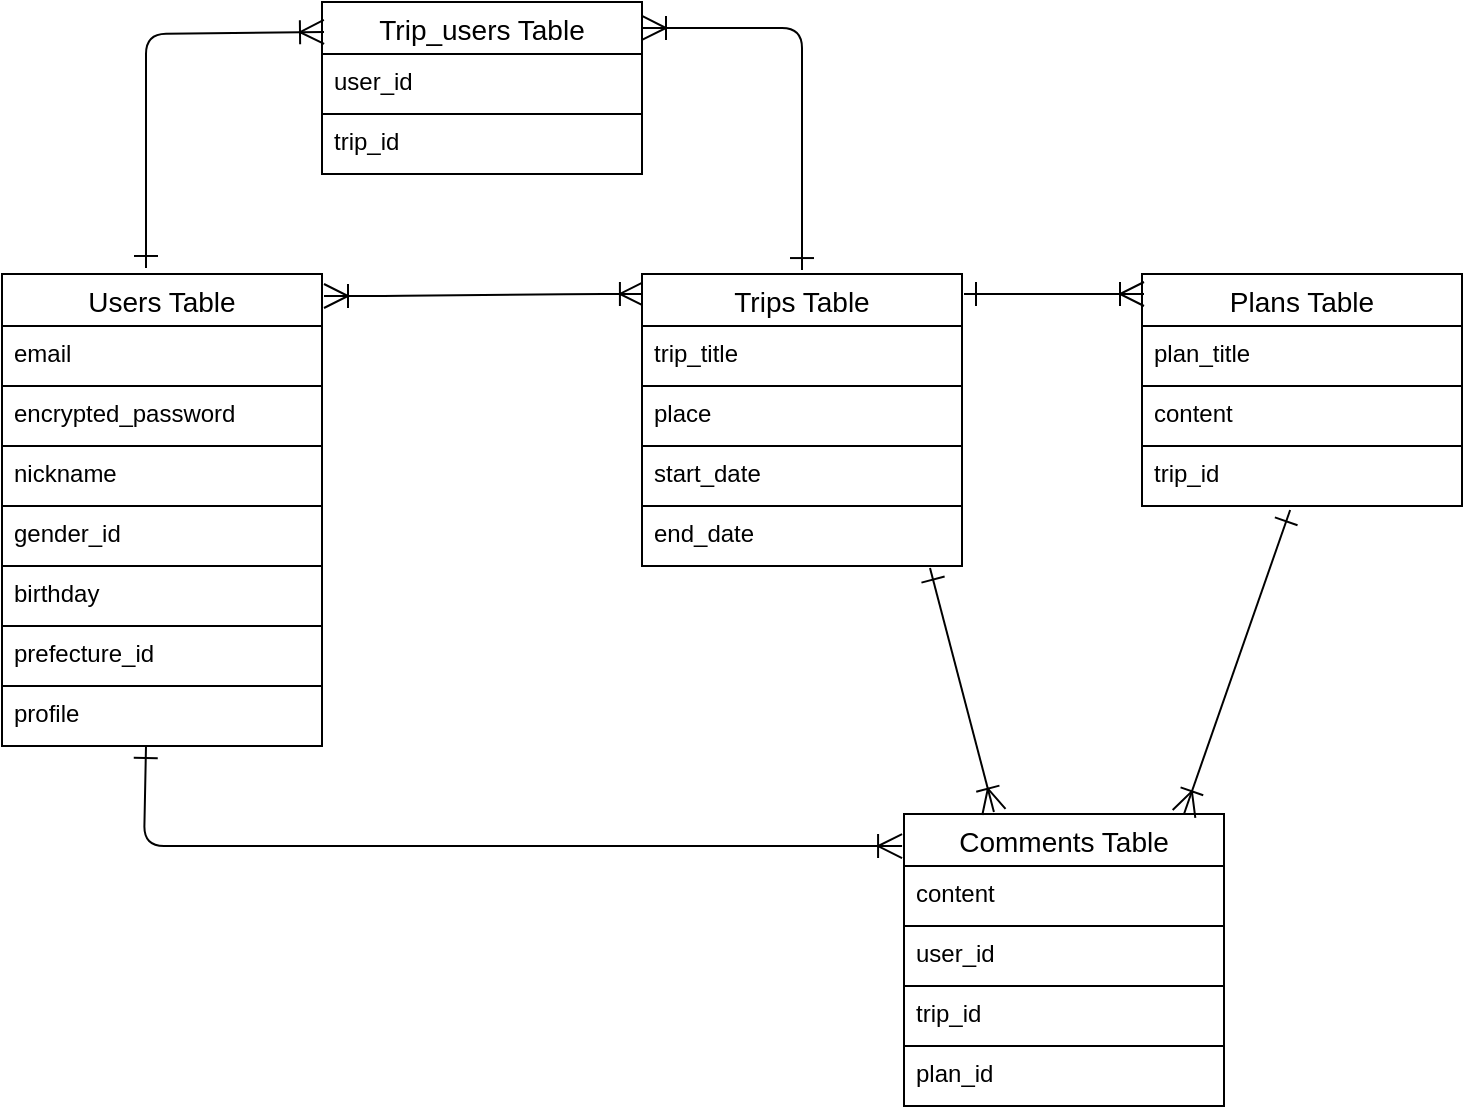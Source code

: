 <mxfile>
    <diagram id="7RnYONDl4q7A44Vel-nI" name="ページ1">
        <mxGraphModel dx="1274" dy="1606" grid="1" gridSize="10" guides="1" tooltips="1" connect="0" arrows="1" fold="1" page="1" pageScale="1" pageWidth="827" pageHeight="1169" math="0" shadow="0">
            <root>
                <mxCell id="0"/>
                <mxCell id="1" parent="0"/>
                <object label="" id="70">
                    <mxCell style="fontSize=12;html=1;endArrow=ERoneToMany;entryX=-0.006;entryY=0.138;entryDx=0;entryDy=0;entryPerimeter=0;exitX=0.45;exitY=1;exitDx=0;exitDy=0;exitPerimeter=0;startArrow=ERone;startFill=0;endSize=10;startSize=10;" parent="1" source="35" target="119" edge="1">
                        <mxGeometry width="100" height="100" relative="1" as="geometry">
                            <mxPoint x="200" y="-934" as="sourcePoint"/>
                            <mxPoint x="335.96" y="-772.99" as="targetPoint"/>
                            <Array as="points">
                                <mxPoint x="120" y="-658"/>
                            </Array>
                        </mxGeometry>
                    </mxCell>
                </object>
                <mxCell id="92" value="" style="edgeStyle=entityRelationEdgeStyle;fontSize=12;html=1;endArrow=ERoneToMany;startArrow=ERoneToMany;startFill=0;endFill=0;entryX=0.006;entryY=0.086;entryDx=0;entryDy=0;entryPerimeter=0;endSize=10;startSize=10;" parent="1" edge="1" target="101">
                    <mxGeometry width="100" height="100" relative="1" as="geometry">
                        <mxPoint x="210" y="-933" as="sourcePoint"/>
                        <mxPoint x="320" y="-934" as="targetPoint"/>
                    </mxGeometry>
                </mxCell>
                <mxCell id="110" value="" style="group" vertex="1" connectable="0" parent="1">
                    <mxGeometry x="209" y="-1080" width="160" height="86" as="geometry"/>
                </mxCell>
                <mxCell id="57" value="Trip_users Table" style="swimlane;fontStyle=0;childLayout=stackLayout;horizontal=1;startSize=26;horizontalStack=0;resizeParent=1;resizeParentMax=0;resizeLast=0;collapsible=1;marginBottom=0;align=center;fontSize=14;strokeColor=default;" parent="110" vertex="1">
                    <mxGeometry width="160" height="56" as="geometry">
                        <mxRectangle x="100" y="70" width="60" height="30" as="alternateBounds"/>
                    </mxGeometry>
                </mxCell>
                <mxCell id="138" value="" style="endArrow=ERoneToMany;html=1;entryX=1;entryY=0.232;entryDx=0;entryDy=0;entryPerimeter=0;exitX=0.45;exitY=-0.026;exitDx=0;exitDy=0;exitPerimeter=0;startArrow=ERone;startFill=0;endFill=0;endSize=10;startSize=10;" edge="1" parent="57" source="2">
                    <mxGeometry width="50" height="50" relative="1" as="geometry">
                        <mxPoint x="81" y="135.998" as="sourcePoint"/>
                        <mxPoint x="1" y="14.962" as="targetPoint"/>
                        <Array as="points">
                            <mxPoint x="-88" y="16"/>
                        </Array>
                    </mxGeometry>
                </mxCell>
                <mxCell id="58" value="user_id" style="text;strokeColor=default;fillColor=none;spacingLeft=4;spacingRight=4;overflow=hidden;rotatable=0;points=[[0,0.5],[1,0.5]];portConstraint=eastwest;fontSize=12;" parent="57" vertex="1">
                    <mxGeometry y="26" width="160" height="30" as="geometry"/>
                </mxCell>
                <mxCell id="98" value="trip_id" style="text;strokeColor=default;fillColor=none;spacingLeft=4;spacingRight=4;overflow=hidden;rotatable=0;points=[[0,0.5],[1,0.5]];portConstraint=eastwest;fontSize=12;" parent="110" vertex="1">
                    <mxGeometry y="56" width="160" height="30" as="geometry"/>
                </mxCell>
                <mxCell id="112" value="Plans Table" style="swimlane;fontStyle=0;childLayout=stackLayout;horizontal=1;startSize=26;horizontalStack=0;resizeParent=1;resizeParentMax=0;resizeLast=0;collapsible=1;marginBottom=0;align=center;fontSize=14;strokeColor=default;" vertex="1" parent="1">
                    <mxGeometry x="619" y="-944" width="160" height="116" as="geometry">
                        <mxRectangle x="100" y="70" width="60" height="30" as="alternateBounds"/>
                    </mxGeometry>
                </mxCell>
                <mxCell id="113" value="plan_title" style="text;strokeColor=default;fillColor=none;spacingLeft=4;spacingRight=4;overflow=hidden;rotatable=0;points=[[0,0.5],[1,0.5]];portConstraint=eastwest;fontSize=12;" vertex="1" parent="112">
                    <mxGeometry y="26" width="160" height="30" as="geometry"/>
                </mxCell>
                <mxCell id="114" value="content" style="text;strokeColor=none;fillColor=none;spacingLeft=4;spacingRight=4;overflow=hidden;rotatable=0;points=[[0,0.5],[1,0.5]];portConstraint=eastwest;fontSize=12;" vertex="1" parent="112">
                    <mxGeometry y="56" width="160" height="30" as="geometry"/>
                </mxCell>
                <mxCell id="115" value="trip_id" style="text;strokeColor=default;fillColor=none;spacingLeft=4;spacingRight=4;overflow=hidden;rotatable=0;points=[[0,0.5,0,0,0],[1,0.5,0,0,0]];portConstraint=eastwest;fontSize=12;" vertex="1" parent="112">
                    <mxGeometry y="86" width="160" height="30" as="geometry"/>
                </mxCell>
                <mxCell id="117" value="" style="group" vertex="1" connectable="0" parent="1">
                    <mxGeometry x="369" y="-944" width="160" height="146" as="geometry"/>
                </mxCell>
                <mxCell id="101" value="Trips Table" style="swimlane;fontStyle=0;childLayout=stackLayout;horizontal=1;startSize=26;horizontalStack=0;resizeParent=1;resizeParentMax=0;resizeLast=0;collapsible=1;marginBottom=0;align=center;fontSize=14;strokeColor=default;" vertex="1" parent="117">
                    <mxGeometry width="160" height="116" as="geometry">
                        <mxRectangle x="100" y="70" width="60" height="30" as="alternateBounds"/>
                    </mxGeometry>
                </mxCell>
                <mxCell id="102" value="trip_title" style="text;strokeColor=default;fillColor=none;spacingLeft=4;spacingRight=4;overflow=hidden;rotatable=0;points=[[0,0.5],[1,0.5]];portConstraint=eastwest;fontSize=12;" vertex="1" parent="101">
                    <mxGeometry y="26" width="160" height="30" as="geometry"/>
                </mxCell>
                <mxCell id="103" value="place" style="text;strokeColor=none;fillColor=none;spacingLeft=4;spacingRight=4;overflow=hidden;rotatable=0;points=[[0,0.5],[1,0.5]];portConstraint=eastwest;fontSize=12;" vertex="1" parent="101">
                    <mxGeometry y="56" width="160" height="30" as="geometry"/>
                </mxCell>
                <mxCell id="104" value="start_date" style="text;strokeColor=default;fillColor=none;spacingLeft=4;spacingRight=4;overflow=hidden;rotatable=0;points=[[0,0.5,0,0,0],[1,0.5,0,0,0]];portConstraint=eastwest;fontSize=12;" vertex="1" parent="101">
                    <mxGeometry y="86" width="160" height="30" as="geometry"/>
                </mxCell>
                <mxCell id="105" value="end_date" style="text;strokeColor=default;fillColor=none;spacingLeft=4;spacingRight=4;overflow=hidden;rotatable=0;points=[[0,0.5],[1,0.5]];portConstraint=eastwest;fontSize=12;" vertex="1" parent="117">
                    <mxGeometry y="116" width="160" height="30" as="geometry"/>
                </mxCell>
                <mxCell id="118" value="" style="group" vertex="1" connectable="0" parent="1">
                    <mxGeometry x="500" y="-674" width="160" height="146" as="geometry"/>
                </mxCell>
                <mxCell id="119" value="Comments Table" style="swimlane;fontStyle=0;childLayout=stackLayout;horizontal=1;startSize=26;horizontalStack=0;resizeParent=1;resizeParentMax=0;resizeLast=0;collapsible=1;marginBottom=0;align=center;fontSize=14;strokeColor=default;" vertex="1" parent="118">
                    <mxGeometry width="160" height="116" as="geometry">
                        <mxRectangle x="100" y="70" width="60" height="30" as="alternateBounds"/>
                    </mxGeometry>
                </mxCell>
                <mxCell id="120" value="content" style="text;strokeColor=default;fillColor=none;spacingLeft=4;spacingRight=4;overflow=hidden;rotatable=0;points=[[0,0.5],[1,0.5]];portConstraint=eastwest;fontSize=12;" vertex="1" parent="119">
                    <mxGeometry y="26" width="160" height="30" as="geometry"/>
                </mxCell>
                <mxCell id="121" value="user_id" style="text;strokeColor=none;fillColor=none;spacingLeft=4;spacingRight=4;overflow=hidden;rotatable=0;points=[[0,0.5],[1,0.5]];portConstraint=eastwest;fontSize=12;" vertex="1" parent="119">
                    <mxGeometry y="56" width="160" height="30" as="geometry"/>
                </mxCell>
                <mxCell id="122" value="trip_id" style="text;strokeColor=default;fillColor=none;spacingLeft=4;spacingRight=4;overflow=hidden;rotatable=0;points=[[0,0.5,0,0,0],[1,0.5,0,0,0]];portConstraint=eastwest;fontSize=12;" vertex="1" parent="119">
                    <mxGeometry y="86" width="160" height="30" as="geometry"/>
                </mxCell>
                <mxCell id="123" value="plan_id" style="text;strokeColor=default;fillColor=none;spacingLeft=4;spacingRight=4;overflow=hidden;rotatable=0;points=[[0,0.5],[1,0.5]];portConstraint=eastwest;fontSize=12;" vertex="1" parent="118">
                    <mxGeometry y="116" width="160" height="30" as="geometry"/>
                </mxCell>
                <mxCell id="131" value="" style="edgeStyle=none;orthogonalLoop=1;jettySize=auto;html=1;startArrow=ERone;startFill=0;endArrow=ERoneToMany;endFill=0;endSize=10;startSize=10;" edge="1" parent="1">
                    <mxGeometry width="100" relative="1" as="geometry">
                        <mxPoint x="530" y="-934" as="sourcePoint"/>
                        <mxPoint x="620" y="-934" as="targetPoint"/>
                        <Array as="points"/>
                    </mxGeometry>
                </mxCell>
                <mxCell id="137" value="" style="endArrow=ERoneToMany;html=1;entryX=1;entryY=0.232;entryDx=0;entryDy=0;entryPerimeter=0;exitX=0.5;exitY=-0.017;exitDx=0;exitDy=0;exitPerimeter=0;endFill=0;startArrow=ERone;startFill=0;endSize=10;startSize=10;" edge="1" parent="1" source="101" target="57">
                    <mxGeometry width="50" height="50" relative="1" as="geometry">
                        <mxPoint x="550" y="-814" as="sourcePoint"/>
                        <mxPoint x="600" y="-864" as="targetPoint"/>
                        <Array as="points">
                            <mxPoint x="449" y="-1067"/>
                        </Array>
                    </mxGeometry>
                </mxCell>
                <mxCell id="139" value="" style="endArrow=ERone;html=1;exitX=0.281;exitY=-0.009;exitDx=0;exitDy=0;exitPerimeter=0;entryX=0.9;entryY=1.033;entryDx=0;entryDy=0;entryPerimeter=0;startArrow=ERoneToMany;startFill=0;endFill=0;endSize=10;startSize=10;" edge="1" parent="1" source="119" target="105">
                    <mxGeometry width="50" height="50" relative="1" as="geometry">
                        <mxPoint x="570" y="-674.002" as="sourcePoint"/>
                        <mxPoint x="470" y="-794" as="targetPoint"/>
                    </mxGeometry>
                </mxCell>
                <mxCell id="140" value="" style="endArrow=ERone;html=1;entryX=0.463;entryY=1.067;entryDx=0;entryDy=0;entryPerimeter=0;startArrow=ERoneToMany;startFill=0;endFill=0;endSize=10;startSize=10;" edge="1" parent="1" target="115">
                    <mxGeometry width="50" height="50" relative="1" as="geometry">
                        <mxPoint x="640" y="-674" as="sourcePoint"/>
                        <mxPoint x="520" y="-795.038" as="targetPoint"/>
                    </mxGeometry>
                </mxCell>
                <mxCell id="142" value="" style="group" vertex="1" connectable="0" parent="1">
                    <mxGeometry x="49" y="-944" width="160" height="236" as="geometry"/>
                </mxCell>
                <mxCell id="99" value="" style="group;movable=0;resizable=0;rotatable=0;deletable=0;editable=0;connectable=0;" vertex="1" connectable="0" parent="142">
                    <mxGeometry width="160" height="206" as="geometry"/>
                </mxCell>
                <mxCell id="2" value="Users Table" style="swimlane;fontStyle=0;childLayout=stackLayout;horizontal=1;startSize=26;horizontalStack=0;resizeParent=1;resizeParentMax=0;resizeLast=0;collapsible=1;marginBottom=0;align=center;fontSize=14;strokeColor=default;" parent="99" vertex="1">
                    <mxGeometry width="160" height="116" as="geometry">
                        <mxRectangle x="100" y="70" width="60" height="30" as="alternateBounds"/>
                    </mxGeometry>
                </mxCell>
                <mxCell id="3" value="email " style="text;strokeColor=default;fillColor=none;spacingLeft=4;spacingRight=4;overflow=hidden;rotatable=0;points=[[0,0.5],[1,0.5]];portConstraint=eastwest;fontSize=12;" parent="2" vertex="1">
                    <mxGeometry y="26" width="160" height="30" as="geometry"/>
                </mxCell>
                <mxCell id="4" value="encrypted_password" style="text;strokeColor=none;fillColor=none;spacingLeft=4;spacingRight=4;overflow=hidden;rotatable=0;points=[[0,0.5],[1,0.5]];portConstraint=eastwest;fontSize=12;" parent="2" vertex="1">
                    <mxGeometry y="56" width="160" height="30" as="geometry"/>
                </mxCell>
                <mxCell id="5" value="nickname" style="text;strokeColor=default;fillColor=none;spacingLeft=4;spacingRight=4;overflow=hidden;rotatable=0;points=[[0,0.5,0,0,0],[1,0.5,0,0,0]];portConstraint=eastwest;fontSize=12;" parent="2" vertex="1">
                    <mxGeometry y="86" width="160" height="30" as="geometry"/>
                </mxCell>
                <mxCell id="32" value="gender_id" style="text;strokeColor=default;fillColor=none;spacingLeft=4;spacingRight=4;overflow=hidden;rotatable=0;points=[[0,0.5],[1,0.5]];portConstraint=eastwest;fontSize=12;" parent="99" vertex="1">
                    <mxGeometry y="116" width="160" height="30" as="geometry"/>
                </mxCell>
                <mxCell id="33" value="birthday" style="text;strokeColor=default;fillColor=none;spacingLeft=4;spacingRight=4;overflow=hidden;rotatable=0;points=[[0,0.5],[1,0.5]];portConstraint=eastwest;fontSize=12;" parent="99" vertex="1">
                    <mxGeometry y="146" width="160" height="30" as="geometry"/>
                </mxCell>
                <mxCell id="141" value="prefecture_id" style="text;strokeColor=default;fillColor=none;spacingLeft=4;spacingRight=4;overflow=hidden;rotatable=0;points=[[0,0.5],[1,0.5]];portConstraint=eastwest;fontSize=12;" vertex="1" parent="99">
                    <mxGeometry y="176" width="160" height="30" as="geometry"/>
                </mxCell>
                <mxCell id="35" value="profile" style="text;strokeColor=default;fillColor=none;spacingLeft=4;spacingRight=4;overflow=hidden;rotatable=0;points=[[0,0.5],[1,0.5]];portConstraint=eastwest;fontSize=12;" parent="142" vertex="1">
                    <mxGeometry y="206" width="160" height="30" as="geometry"/>
                </mxCell>
            </root>
        </mxGraphModel>
    </diagram>
</mxfile>